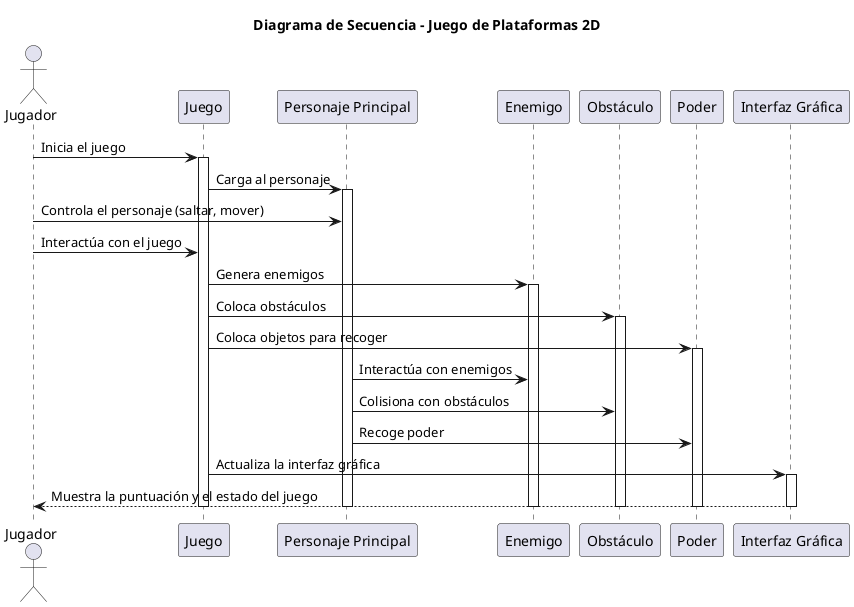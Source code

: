 @startuml Diagramas

title Diagrama de Secuencia - Juego de Plataformas 2D

actor Jugador
participant "Juego" as Juego
participant "Personaje Principal" as Personaje
participant "Enemigo" as Enemigo
participant "Obstáculo" as Obstáculo
participant "Poder" as Poder
participant "Interfaz Gráfica" as Interfaz

Jugador -> Juego: Inicia el juego
activate Juego

Juego -> Personaje: Carga al personaje
activate Personaje

Jugador -> Personaje: Controla el personaje (saltar, mover)
Jugador -> Juego: Interactúa con el juego

Juego -> Enemigo: Genera enemigos
activate Enemigo
Juego -> Obstáculo: Coloca obstáculos
activate Obstáculo
Juego -> Poder: Coloca objetos para recoger
activate Poder

Personaje -> Enemigo: Interactúa con enemigos
Personaje -> Obstáculo: Colisiona con obstáculos
Personaje -> Poder: Recoge poder

Juego -> Interfaz: Actualiza la interfaz gráfica
activate Interfaz
Interfaz --> Jugador: Muestra la puntuación y el estado del juego



deactivate Juego
deactivate Personaje
deactivate Enemigo
deactivate Obstáculo
deactivate Poder
deactivate Interfaz

@enduml
